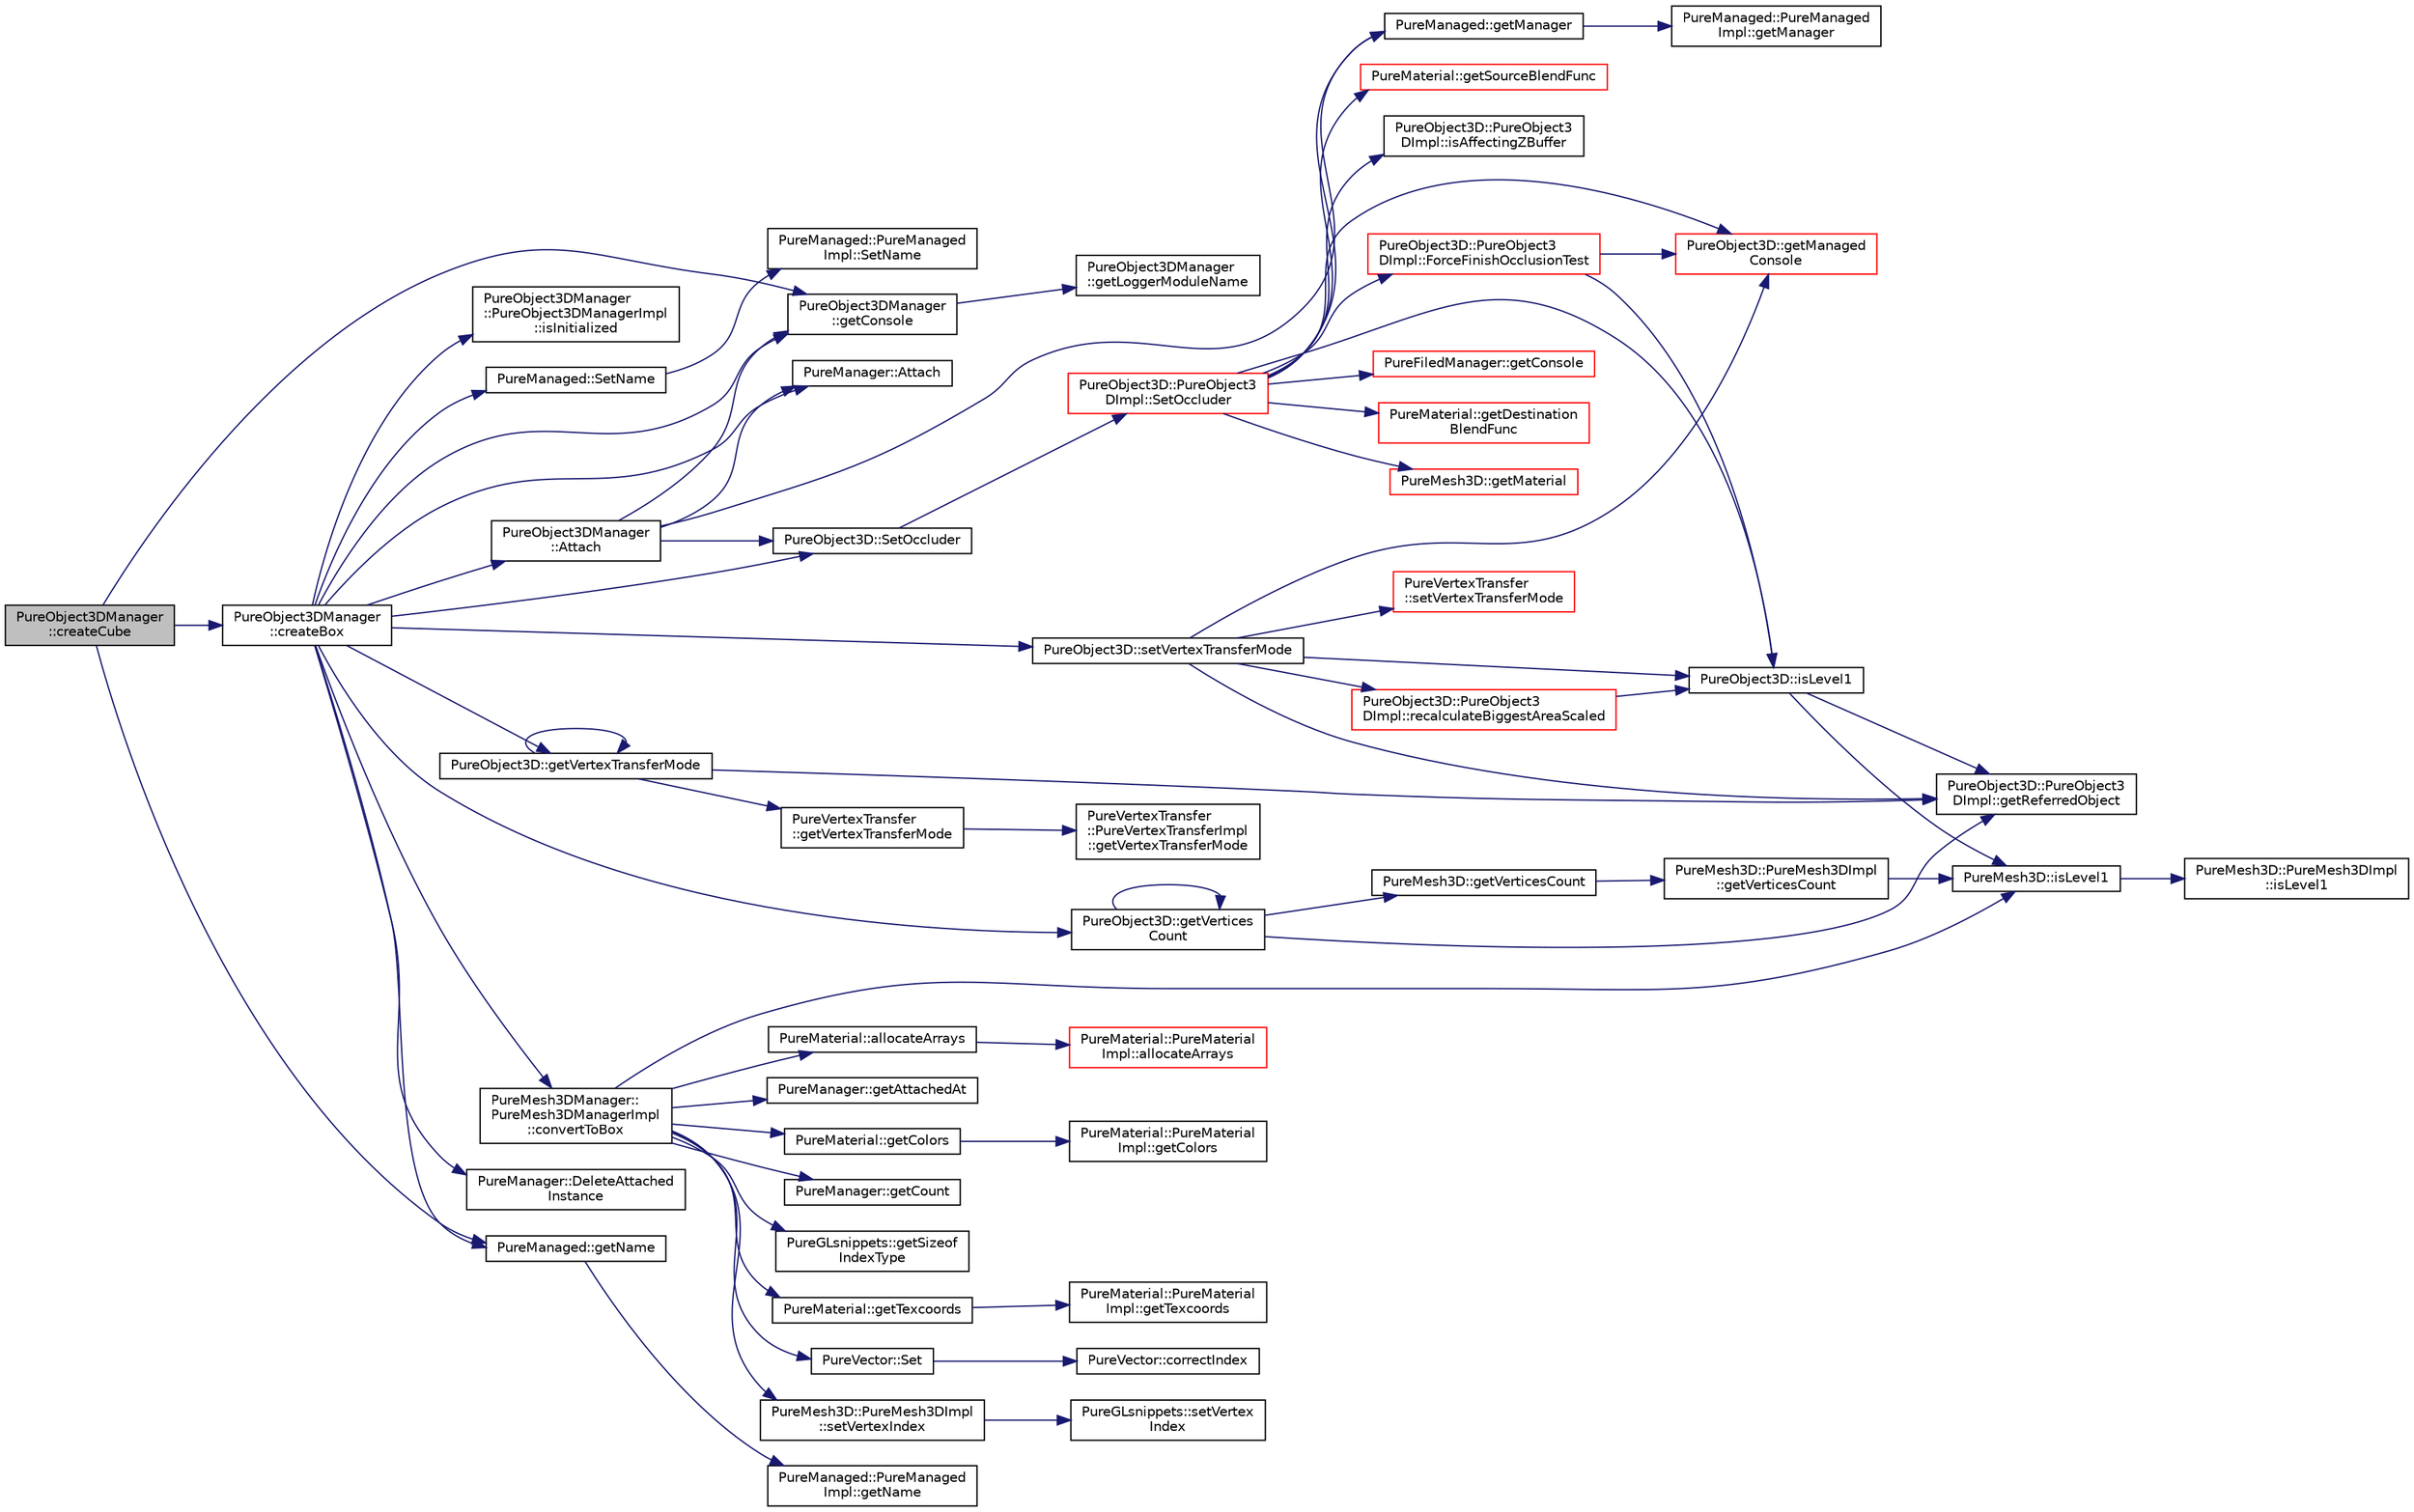 digraph "PureObject3DManager::createCube"
{
 // LATEX_PDF_SIZE
  edge [fontname="Helvetica",fontsize="10",labelfontname="Helvetica",labelfontsize="10"];
  node [fontname="Helvetica",fontsize="10",shape=record];
  rankdir="LR";
  Node1 [label="PureObject3DManager\l::createCube",height=0.2,width=0.4,color="black", fillcolor="grey75", style="filled", fontcolor="black",tooltip="Creates a new cube with the given sizes."];
  Node1 -> Node2 [color="midnightblue",fontsize="10",style="solid",fontname="Helvetica"];
  Node2 [label="PureObject3DManager\l::createBox",height=0.2,width=0.4,color="black", fillcolor="white", style="filled",URL="$class_pure_object3_d_manager.html#a3399dbdfd1b2b3025fb23e90653c820f",tooltip="Creates a new box with the given sizes."];
  Node2 -> Node3 [color="midnightblue",fontsize="10",style="solid",fontname="Helvetica"];
  Node3 [label="PureObject3DManager\l::Attach",height=0.2,width=0.4,color="black", fillcolor="white", style="filled",URL="$class_pure_object3_d_manager.html#a338dde77d87e5e94ade5699d8865925c",tooltip="Adds the given managed to the manager, if the managed has no manager yet."];
  Node3 -> Node4 [color="midnightblue",fontsize="10",style="solid",fontname="Helvetica"];
  Node4 [label="PureManager::Attach",height=0.2,width=0.4,color="black", fillcolor="white", style="filled",URL="$class_pure_manager.html#a50eec0d2d6863b43f1e8b6220d280a1e",tooltip="Adds the given managed to the manager, if the managed has no manager yet."];
  Node3 -> Node5 [color="midnightblue",fontsize="10",style="solid",fontname="Helvetica"];
  Node5 [label="PureObject3DManager\l::getConsole",height=0.2,width=0.4,color="black", fillcolor="white", style="filled",URL="$class_pure_object3_d_manager.html#afb94a1dfb3075ce854524df521449151",tooltip="Returns access to console preset with logger module name as this class."];
  Node5 -> Node6 [color="midnightblue",fontsize="10",style="solid",fontname="Helvetica"];
  Node6 [label="PureObject3DManager\l::getLoggerModuleName",height=0.2,width=0.4,color="black", fillcolor="white", style="filled",URL="$class_pure_object3_d_manager.html#a592db0634ee49d57ef17db4cdc07a3b7",tooltip="Returns the logger module name of this class."];
  Node3 -> Node7 [color="midnightblue",fontsize="10",style="solid",fontname="Helvetica"];
  Node7 [label="PureManaged::getManager",height=0.2,width=0.4,color="black", fillcolor="white", style="filled",URL="$class_pure_managed.html#abdbf454069faf3fd78488df29fe285a8",tooltip="Gets the manager of the managed."];
  Node7 -> Node8 [color="midnightblue",fontsize="10",style="solid",fontname="Helvetica"];
  Node8 [label="PureManaged::PureManaged\lImpl::getManager",height=0.2,width=0.4,color="black", fillcolor="white", style="filled",URL="$class_pure_managed_1_1_pure_managed_impl.html#a1af18a911778e18937830e8a6a884679",tooltip="Gets the manager of the managed."];
  Node3 -> Node9 [color="midnightblue",fontsize="10",style="solid",fontname="Helvetica"];
  Node9 [label="PureObject3D::SetOccluder",height=0.2,width=0.4,color="black", fillcolor="white", style="filled",URL="$class_pure_object3_d.html#a1aaf497b7ca6481d9895b44928fe0cef",tooltip="Sets whether this object should be considered as an occluder during rendering."];
  Node9 -> Node10 [color="midnightblue",fontsize="10",style="solid",fontname="Helvetica"];
  Node10 [label="PureObject3D::PureObject3\lDImpl::SetOccluder",height=0.2,width=0.4,color="red", fillcolor="white", style="filled",URL="$class_pure_object3_d_1_1_pure_object3_d_impl.html#a65d2ce3b6bc9e7ecce2fbbaeaeba1d36",tooltip=" "];
  Node10 -> Node11 [color="midnightblue",fontsize="10",style="solid",fontname="Helvetica"];
  Node11 [label="PureObject3D::PureObject3\lDImpl::ForceFinishOcclusionTest",height=0.2,width=0.4,color="red", fillcolor="white", style="filled",URL="$class_pure_object3_d_1_1_pure_object3_d_impl.html#a8c995a3e9b95f4e352a0444252dc2852",tooltip=" "];
  Node11 -> Node14 [color="midnightblue",fontsize="10",style="solid",fontname="Helvetica"];
  Node14 [label="PureObject3D::getManaged\lConsole",height=0.2,width=0.4,color="red", fillcolor="white", style="filled",URL="$class_pure_object3_d.html#a5c34510d710a5528c1ba7c37252f8625",tooltip="Returns access to console preset with logger module name as this class."];
  Node11 -> Node16 [color="midnightblue",fontsize="10",style="solid",fontname="Helvetica"];
  Node16 [label="PureObject3D::isLevel1",height=0.2,width=0.4,color="black", fillcolor="white", style="filled",URL="$class_pure_object3_d.html#aa46f669965a0b3ec379252b424ddd725",tooltip="Tells if the mesh is a level-1 parent mesh."];
  Node16 -> Node17 [color="midnightblue",fontsize="10",style="solid",fontname="Helvetica"];
  Node17 [label="PureObject3D::PureObject3\lDImpl::getReferredObject",height=0.2,width=0.4,color="black", fillcolor="white", style="filled",URL="$class_pure_object3_d_1_1_pure_object3_d_impl.html#a40d9f6688f4f5c505ca45cb476c36eec",tooltip=" "];
  Node16 -> Node18 [color="midnightblue",fontsize="10",style="solid",fontname="Helvetica"];
  Node18 [label="PureMesh3D::isLevel1",height=0.2,width=0.4,color="black", fillcolor="white", style="filled",URL="$class_pure_mesh3_d.html#a5994d09a83ab409a273eeffff3d6b105",tooltip="Tells if the mesh is a level-1 parent mesh."];
  Node18 -> Node19 [color="midnightblue",fontsize="10",style="solid",fontname="Helvetica"];
  Node19 [label="PureMesh3D::PureMesh3DImpl\l::isLevel1",height=0.2,width=0.4,color="black", fillcolor="white", style="filled",URL="$class_pure_mesh3_d_1_1_pure_mesh3_d_impl.html#affd18ce4e5530fc032f1eb2d5c03c689",tooltip=" "];
  Node10 -> Node20 [color="midnightblue",fontsize="10",style="solid",fontname="Helvetica"];
  Node20 [label="PureFiledManager::getConsole",height=0.2,width=0.4,color="red", fillcolor="white", style="filled",URL="$class_pure_filed_manager.html#a81d0ce6d98ee94f91598d294b550fc8a",tooltip="Returns access to console preset with logger module name as this class."];
  Node10 -> Node22 [color="midnightblue",fontsize="10",style="solid",fontname="Helvetica"];
  Node22 [label="PureMaterial::getDestination\lBlendFunc",height=0.2,width=0.4,color="red", fillcolor="white", style="filled",URL="$class_pure_material.html#a6da69b985d3b4aaa53e1fd09e60a0cf3",tooltip="Gets the destination blend factor on the specified level."];
  Node10 -> Node14 [color="midnightblue",fontsize="10",style="solid",fontname="Helvetica"];
  Node10 -> Node7 [color="midnightblue",fontsize="10",style="solid",fontname="Helvetica"];
  Node10 -> Node24 [color="midnightblue",fontsize="10",style="solid",fontname="Helvetica"];
  Node24 [label="PureMesh3D::getMaterial",height=0.2,width=0.4,color="red", fillcolor="white", style="filled",URL="$class_pure_mesh3_d.html#a5a24f2851af802c62d43f211828302ce",tooltip="Gets the material."];
  Node10 -> Node26 [color="midnightblue",fontsize="10",style="solid",fontname="Helvetica"];
  Node26 [label="PureMaterial::getSourceBlendFunc",height=0.2,width=0.4,color="red", fillcolor="white", style="filled",URL="$class_pure_material.html#ae232adc941aec0ffbe7533c28ec58546",tooltip="Gets the source blend factor on the specified level."];
  Node10 -> Node28 [color="midnightblue",fontsize="10",style="solid",fontname="Helvetica"];
  Node28 [label="PureObject3D::PureObject3\lDImpl::isAffectingZBuffer",height=0.2,width=0.4,color="black", fillcolor="white", style="filled",URL="$class_pure_object3_d_1_1_pure_object3_d_impl.html#a8c3b655ab945c1f5e0e98f40bc742fc2",tooltip=" "];
  Node10 -> Node16 [color="midnightblue",fontsize="10",style="solid",fontname="Helvetica"];
  Node2 -> Node4 [color="midnightblue",fontsize="10",style="solid",fontname="Helvetica"];
  Node2 -> Node33 [color="midnightblue",fontsize="10",style="solid",fontname="Helvetica"];
  Node33 [label="PureMesh3DManager::\lPureMesh3DManagerImpl\l::convertToBox",height=0.2,width=0.4,color="black", fillcolor="white", style="filled",URL="$class_pure_mesh3_d_manager_1_1_pure_mesh3_d_manager_impl.html#abd7ac98fba4e8d88f21d25975859c4bf",tooltip="Converts the given Mesh to a box with the given sizes."];
  Node33 -> Node34 [color="midnightblue",fontsize="10",style="solid",fontname="Helvetica"];
  Node34 [label="PureMaterial::allocateArrays",height=0.2,width=0.4,color="black", fillcolor="white", style="filled",URL="$class_pure_material.html#a91ae0dfdd7f093cba4def2f26a46a7f0",tooltip="Allocate color-, texture coordinate-, and index arrays on all available levels."];
  Node34 -> Node35 [color="midnightblue",fontsize="10",style="solid",fontname="Helvetica"];
  Node35 [label="PureMaterial::PureMaterial\lImpl::allocateArrays",height=0.2,width=0.4,color="red", fillcolor="white", style="filled",URL="$class_pure_material_1_1_pure_material_impl.html#af9bac958a81586120cdeb3c64d530e91",tooltip=" "];
  Node33 -> Node38 [color="midnightblue",fontsize="10",style="solid",fontname="Helvetica"];
  Node38 [label="PureManager::getAttachedAt",height=0.2,width=0.4,color="black", fillcolor="white", style="filled",URL="$class_pure_manager.html#a9dc649f2708925167bec9d35c5cd1dac",tooltip="Gets the pointer to the managed at the given index."];
  Node33 -> Node39 [color="midnightblue",fontsize="10",style="solid",fontname="Helvetica"];
  Node39 [label="PureMaterial::getColors",height=0.2,width=0.4,color="black", fillcolor="white", style="filled",URL="$class_pure_material.html#abbbe9f011fe90ab85afb0aabb19b1de7",tooltip="Gets the pointer to colors on the specified level."];
  Node39 -> Node40 [color="midnightblue",fontsize="10",style="solid",fontname="Helvetica"];
  Node40 [label="PureMaterial::PureMaterial\lImpl::getColors",height=0.2,width=0.4,color="black", fillcolor="white", style="filled",URL="$class_pure_material_1_1_pure_material_impl.html#a959bb5e0268ef2fa60a60607aeb79da8",tooltip=" "];
  Node33 -> Node41 [color="midnightblue",fontsize="10",style="solid",fontname="Helvetica"];
  Node41 [label="PureManager::getCount",height=0.2,width=0.4,color="black", fillcolor="white", style="filled",URL="$class_pure_manager.html#a00243cdb714c13e7a80ad2b4d2640d72",tooltip="Gets the number of managed objects."];
  Node33 -> Node42 [color="midnightblue",fontsize="10",style="solid",fontname="Helvetica"];
  Node42 [label="PureGLsnippets::getSizeof\lIndexType",height=0.2,width=0.4,color="black", fillcolor="white", style="filled",URL="$class_pure_g_lsnippets.html#a31230932d123f7cd4816e34c2062ead7",tooltip="Returns the size in Bytes of the given OpenGL index type."];
  Node33 -> Node43 [color="midnightblue",fontsize="10",style="solid",fontname="Helvetica"];
  Node43 [label="PureMaterial::getTexcoords",height=0.2,width=0.4,color="black", fillcolor="white", style="filled",URL="$class_pure_material.html#a09301364e08d4136111f69937028d4cc",tooltip="Gets the pointer to texture coordinates on the specified level."];
  Node43 -> Node44 [color="midnightblue",fontsize="10",style="solid",fontname="Helvetica"];
  Node44 [label="PureMaterial::PureMaterial\lImpl::getTexcoords",height=0.2,width=0.4,color="black", fillcolor="white", style="filled",URL="$class_pure_material_1_1_pure_material_impl.html#a958c61c05f731219766190283ef887c2",tooltip=" "];
  Node33 -> Node18 [color="midnightblue",fontsize="10",style="solid",fontname="Helvetica"];
  Node33 -> Node45 [color="midnightblue",fontsize="10",style="solid",fontname="Helvetica"];
  Node45 [label="PureVector::Set",height=0.2,width=0.4,color="black", fillcolor="white", style="filled",URL="$class_pure_vector.html#a7a06ddc19979aa3bbe17514071ed66c8",tooltip="Sets the value at the given index."];
  Node45 -> Node46 [color="midnightblue",fontsize="10",style="solid",fontname="Helvetica"];
  Node46 [label="PureVector::correctIndex",height=0.2,width=0.4,color="black", fillcolor="white", style="filled",URL="$class_pure_vector.html#a3a76805b3935eadb52ac7cf41dfd981b",tooltip=" "];
  Node33 -> Node47 [color="midnightblue",fontsize="10",style="solid",fontname="Helvetica"];
  Node47 [label="PureMesh3D::PureMesh3DImpl\l::setVertexIndex",height=0.2,width=0.4,color="black", fillcolor="white", style="filled",URL="$class_pure_mesh3_d_1_1_pure_mesh3_d_impl.html#aebd8e50022cfbc1da5444e6c5907b19d",tooltip="Sets an index value in the vertex index array."];
  Node47 -> Node48 [color="midnightblue",fontsize="10",style="solid",fontname="Helvetica"];
  Node48 [label="PureGLsnippets::setVertex\lIndex",height=0.2,width=0.4,color="black", fillcolor="white", style="filled",URL="$class_pure_g_lsnippets.html#a83549b118b0c20af5928790657edecfb",tooltip="Sets arr[index] element of the given array of iType type elements to value."];
  Node2 -> Node49 [color="midnightblue",fontsize="10",style="solid",fontname="Helvetica"];
  Node49 [label="PureManager::DeleteAttached\lInstance",height=0.2,width=0.4,color="black", fillcolor="white", style="filled",URL="$class_pure_manager.html#a275085df6568bf80db54f6dabe7c039d",tooltip="Removes the given managed from the manager and destructs it."];
  Node2 -> Node5 [color="midnightblue",fontsize="10",style="solid",fontname="Helvetica"];
  Node2 -> Node50 [color="midnightblue",fontsize="10",style="solid",fontname="Helvetica"];
  Node50 [label="PureManaged::getName",height=0.2,width=0.4,color="black", fillcolor="white", style="filled",URL="$class_pure_managed.html#a74b5976e4f3d08a276624c1068d3b6e4",tooltip="Gets the name."];
  Node50 -> Node51 [color="midnightblue",fontsize="10",style="solid",fontname="Helvetica"];
  Node51 [label="PureManaged::PureManaged\lImpl::getName",height=0.2,width=0.4,color="black", fillcolor="white", style="filled",URL="$class_pure_managed_1_1_pure_managed_impl.html#a9e209d31fd238c35a1b0648acb20d188",tooltip="Gets the name."];
  Node2 -> Node52 [color="midnightblue",fontsize="10",style="solid",fontname="Helvetica"];
  Node52 [label="PureObject3D::getVertexTransferMode",height=0.2,width=0.4,color="black", fillcolor="white", style="filled",URL="$class_pure_object3_d.html#aafebad758af06a3c608f8cbc20545228",tooltip="Gets vertex transfer mode."];
  Node52 -> Node17 [color="midnightblue",fontsize="10",style="solid",fontname="Helvetica"];
  Node52 -> Node52 [color="midnightblue",fontsize="10",style="solid",fontname="Helvetica"];
  Node52 -> Node53 [color="midnightblue",fontsize="10",style="solid",fontname="Helvetica"];
  Node53 [label="PureVertexTransfer\l::getVertexTransferMode",height=0.2,width=0.4,color="black", fillcolor="white", style="filled",URL="$class_pure_vertex_transfer.html#ac8d8a6a5d03525627a3a70e3985b5f76",tooltip="Gets vertex transfer mode."];
  Node53 -> Node54 [color="midnightblue",fontsize="10",style="solid",fontname="Helvetica"];
  Node54 [label="PureVertexTransfer\l::PureVertexTransferImpl\l::getVertexTransferMode",height=0.2,width=0.4,color="black", fillcolor="white", style="filled",URL="$class_pure_vertex_transfer_1_1_pure_vertex_transfer_impl.html#a666e2912bce208573b0e0ede5b22e7be",tooltip=" "];
  Node2 -> Node55 [color="midnightblue",fontsize="10",style="solid",fontname="Helvetica"];
  Node55 [label="PureObject3D::getVertices\lCount",height=0.2,width=0.4,color="black", fillcolor="white", style="filled",URL="$class_pure_object3_d.html#a4f4f7329bd6b13971f0f300fe3670357",tooltip="Gets the number of total vertices."];
  Node55 -> Node17 [color="midnightblue",fontsize="10",style="solid",fontname="Helvetica"];
  Node55 -> Node56 [color="midnightblue",fontsize="10",style="solid",fontname="Helvetica"];
  Node56 [label="PureMesh3D::getVerticesCount",height=0.2,width=0.4,color="black", fillcolor="white", style="filled",URL="$class_pure_mesh3_d.html#ae5fc700fc0e53e323551bb0747f3cbb5",tooltip="Gets the number of total vertices."];
  Node56 -> Node57 [color="midnightblue",fontsize="10",style="solid",fontname="Helvetica"];
  Node57 [label="PureMesh3D::PureMesh3DImpl\l::getVerticesCount",height=0.2,width=0.4,color="black", fillcolor="white", style="filled",URL="$class_pure_mesh3_d_1_1_pure_mesh3_d_impl.html#a5e9d6336de9ebb0cf3fbdde156180769",tooltip=" "];
  Node57 -> Node18 [color="midnightblue",fontsize="10",style="solid",fontname="Helvetica"];
  Node55 -> Node55 [color="midnightblue",fontsize="10",style="solid",fontname="Helvetica"];
  Node2 -> Node58 [color="midnightblue",fontsize="10",style="solid",fontname="Helvetica"];
  Node58 [label="PureObject3DManager\l::PureObject3DManagerImpl\l::isInitialized",height=0.2,width=0.4,color="black", fillcolor="white", style="filled",URL="$class_pure_object3_d_manager_1_1_pure_object3_d_manager_impl.html#a4740f60d9892ee3709c6df6b854f7a18",tooltip=" "];
  Node2 -> Node59 [color="midnightblue",fontsize="10",style="solid",fontname="Helvetica"];
  Node59 [label="PureManaged::SetName",height=0.2,width=0.4,color="black", fillcolor="white", style="filled",URL="$class_pure_managed.html#aaaebbde0b7a6baee1f200b22bc92558f",tooltip="Sets the name."];
  Node59 -> Node60 [color="midnightblue",fontsize="10",style="solid",fontname="Helvetica"];
  Node60 [label="PureManaged::PureManaged\lImpl::SetName",height=0.2,width=0.4,color="black", fillcolor="white", style="filled",URL="$class_pure_managed_1_1_pure_managed_impl.html#a6d67353ca321275125a101703cd2efa3",tooltip="Sets the name."];
  Node2 -> Node9 [color="midnightblue",fontsize="10",style="solid",fontname="Helvetica"];
  Node2 -> Node61 [color="midnightblue",fontsize="10",style="solid",fontname="Helvetica"];
  Node61 [label="PureObject3D::setVertexTransferMode",height=0.2,width=0.4,color="black", fillcolor="white", style="filled",URL="$class_pure_object3_d.html#a97eed9a0b679c61f0e6d7a0e6ad18e32",tooltip="Sets vertex transfer mode."];
  Node61 -> Node14 [color="midnightblue",fontsize="10",style="solid",fontname="Helvetica"];
  Node61 -> Node17 [color="midnightblue",fontsize="10",style="solid",fontname="Helvetica"];
  Node61 -> Node16 [color="midnightblue",fontsize="10",style="solid",fontname="Helvetica"];
  Node61 -> Node62 [color="midnightblue",fontsize="10",style="solid",fontname="Helvetica"];
  Node62 [label="PureObject3D::PureObject3\lDImpl::recalculateBiggestAreaScaled",height=0.2,width=0.4,color="red", fillcolor="white", style="filled",URL="$class_pure_object3_d_1_1_pure_object3_d_impl.html#a5b575bbe39f880b095da4caf218b3917",tooltip=" "];
  Node62 -> Node16 [color="midnightblue",fontsize="10",style="solid",fontname="Helvetica"];
  Node61 -> Node71 [color="midnightblue",fontsize="10",style="solid",fontname="Helvetica"];
  Node71 [label="PureVertexTransfer\l::setVertexTransferMode",height=0.2,width=0.4,color="red", fillcolor="white", style="filled",URL="$class_pure_vertex_transfer.html#aa49aaad2c3597597cb90f14a4b07d8ad",tooltip="Sets vertex transfer mode."];
  Node1 -> Node5 [color="midnightblue",fontsize="10",style="solid",fontname="Helvetica"];
  Node1 -> Node50 [color="midnightblue",fontsize="10",style="solid",fontname="Helvetica"];
}
